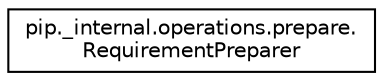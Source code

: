 digraph "Graphical Class Hierarchy"
{
 // LATEX_PDF_SIZE
  edge [fontname="Helvetica",fontsize="10",labelfontname="Helvetica",labelfontsize="10"];
  node [fontname="Helvetica",fontsize="10",shape=record];
  rankdir="LR";
  Node0 [label="pip._internal.operations.prepare.\lRequirementPreparer",height=0.2,width=0.4,color="black", fillcolor="white", style="filled",URL="$classpip_1_1__internal_1_1operations_1_1prepare_1_1RequirementPreparer.html",tooltip=" "];
}
